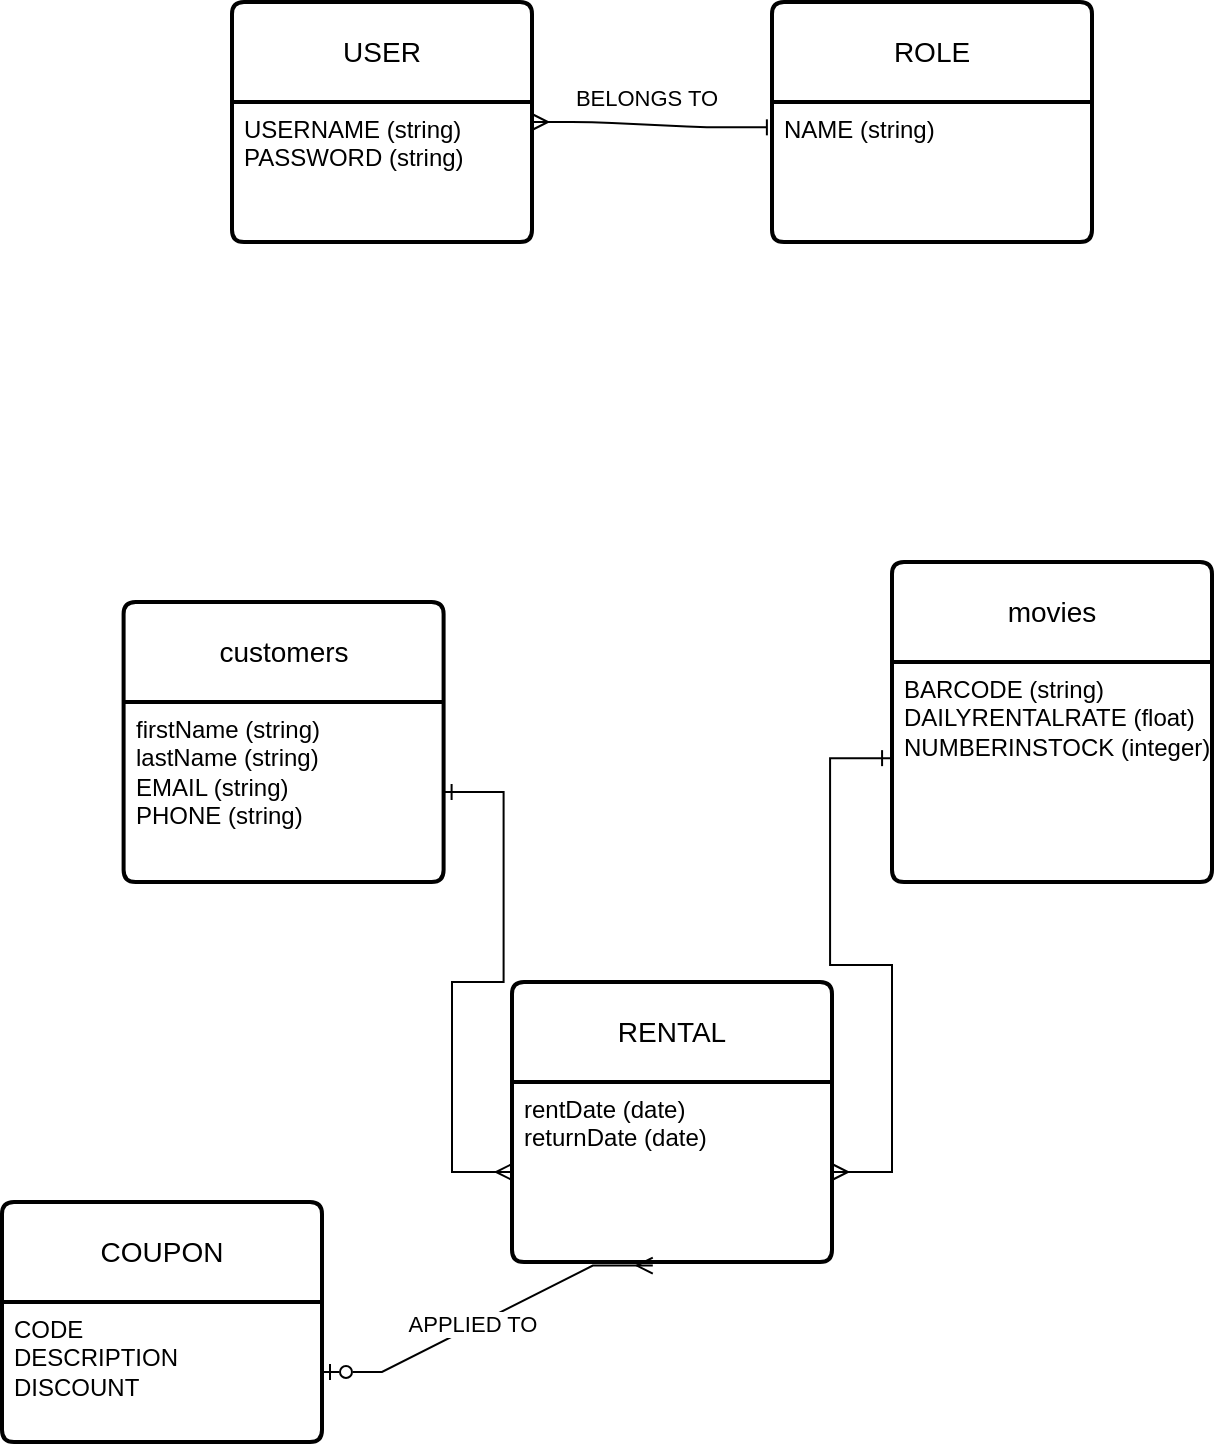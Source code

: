 <mxfile version="21.2.7" type="github">
  <diagram name="Page-1" id="SoxFYHsEhVS0l1IaFG-W">
    <mxGraphModel dx="724" dy="373" grid="1" gridSize="10" guides="1" tooltips="1" connect="1" arrows="1" fold="1" page="1" pageScale="1" pageWidth="850" pageHeight="1100" math="0" shadow="0">
      <root>
        <mxCell id="0" />
        <mxCell id="1" parent="0" />
        <mxCell id="UO46lkFT1opD4jPYyzYx-1" value="customers" style="swimlane;childLayout=stackLayout;horizontal=1;startSize=50;horizontalStack=0;rounded=1;fontSize=14;fontStyle=0;strokeWidth=2;resizeParent=0;resizeLast=1;shadow=0;dashed=0;align=center;arcSize=4;whiteSpace=wrap;html=1;" vertex="1" parent="1">
          <mxGeometry x="145.8" y="560" width="160" height="140" as="geometry" />
        </mxCell>
        <mxCell id="UO46lkFT1opD4jPYyzYx-2" value="firstName (string)&lt;br&gt;lastName (string)&lt;br&gt;EMAIL (string)&lt;br&gt;PHONE (string)" style="align=left;strokeColor=none;fillColor=none;spacingLeft=4;fontSize=12;verticalAlign=top;resizable=0;rotatable=0;part=1;html=1;" vertex="1" parent="UO46lkFT1opD4jPYyzYx-1">
          <mxGeometry y="50" width="160" height="90" as="geometry" />
        </mxCell>
        <mxCell id="UO46lkFT1opD4jPYyzYx-3" value="movies" style="swimlane;childLayout=stackLayout;horizontal=1;startSize=50;horizontalStack=0;rounded=1;fontSize=14;fontStyle=0;strokeWidth=2;resizeParent=0;resizeLast=1;shadow=0;dashed=0;align=center;arcSize=4;whiteSpace=wrap;html=1;" vertex="1" parent="1">
          <mxGeometry x="530" y="540" width="160" height="160" as="geometry" />
        </mxCell>
        <mxCell id="UO46lkFT1opD4jPYyzYx-4" value="BARCODE (string)&lt;br&gt;DAILYRENTALRATE (float)&lt;br&gt;NUMBERINSTOCK (integer)" style="align=left;strokeColor=none;fillColor=none;spacingLeft=4;fontSize=12;verticalAlign=top;resizable=0;rotatable=0;part=1;html=1;" vertex="1" parent="UO46lkFT1opD4jPYyzYx-3">
          <mxGeometry y="50" width="160" height="110" as="geometry" />
        </mxCell>
        <mxCell id="UO46lkFT1opD4jPYyzYx-5" value="RENTAL" style="swimlane;childLayout=stackLayout;horizontal=1;startSize=50;horizontalStack=0;rounded=1;fontSize=14;fontStyle=0;strokeWidth=2;resizeParent=0;resizeLast=1;shadow=0;dashed=0;align=center;arcSize=4;whiteSpace=wrap;html=1;" vertex="1" parent="1">
          <mxGeometry x="340" y="750" width="160" height="140" as="geometry" />
        </mxCell>
        <mxCell id="UO46lkFT1opD4jPYyzYx-6" value="rentDate (date)&lt;br&gt;returnDate (date)" style="align=left;strokeColor=none;fillColor=none;spacingLeft=4;fontSize=12;verticalAlign=top;resizable=0;rotatable=0;part=1;html=1;" vertex="1" parent="UO46lkFT1opD4jPYyzYx-5">
          <mxGeometry y="50" width="160" height="90" as="geometry" />
        </mxCell>
        <mxCell id="UO46lkFT1opD4jPYyzYx-11" value="COUPON" style="swimlane;childLayout=stackLayout;horizontal=1;startSize=50;horizontalStack=0;rounded=1;fontSize=14;fontStyle=0;strokeWidth=2;resizeParent=0;resizeLast=1;shadow=0;dashed=0;align=center;arcSize=4;whiteSpace=wrap;html=1;" vertex="1" parent="1">
          <mxGeometry x="85" y="860" width="160" height="120" as="geometry" />
        </mxCell>
        <mxCell id="UO46lkFT1opD4jPYyzYx-12" value="CODE&lt;br&gt;DESCRIPTION&lt;br&gt;DISCOUNT" style="align=left;strokeColor=none;fillColor=none;spacingLeft=4;fontSize=12;verticalAlign=top;resizable=0;rotatable=0;part=1;html=1;" vertex="1" parent="UO46lkFT1opD4jPYyzYx-11">
          <mxGeometry y="50" width="160" height="70" as="geometry" />
        </mxCell>
        <mxCell id="UO46lkFT1opD4jPYyzYx-16" value="USER" style="swimlane;childLayout=stackLayout;horizontal=1;startSize=50;horizontalStack=0;rounded=1;fontSize=14;fontStyle=0;strokeWidth=2;resizeParent=0;resizeLast=1;shadow=0;dashed=0;align=center;arcSize=4;whiteSpace=wrap;html=1;" vertex="1" parent="1">
          <mxGeometry x="200" y="260" width="150" height="120" as="geometry" />
        </mxCell>
        <mxCell id="UO46lkFT1opD4jPYyzYx-17" value="USERNAME (string)&lt;br&gt;PASSWORD (string)" style="align=left;strokeColor=none;fillColor=none;spacingLeft=4;fontSize=12;verticalAlign=top;resizable=0;rotatable=0;part=1;html=1;" vertex="1" parent="UO46lkFT1opD4jPYyzYx-16">
          <mxGeometry y="50" width="150" height="70" as="geometry" />
        </mxCell>
        <mxCell id="UO46lkFT1opD4jPYyzYx-22" value="" style="edgeStyle=entityRelationEdgeStyle;fontSize=12;html=1;endArrow=ERone;startArrow=ERmany;rounded=0;entryX=-0.006;entryY=0.437;entryDx=0;entryDy=0;entryPerimeter=0;endFill=0;" edge="1" parent="1" source="UO46lkFT1opD4jPYyzYx-6" target="UO46lkFT1opD4jPYyzYx-4">
          <mxGeometry width="100" height="100" relative="1" as="geometry">
            <mxPoint x="505" y="860" as="sourcePoint" />
            <mxPoint x="525" y="627.5" as="targetPoint" />
          </mxGeometry>
        </mxCell>
        <mxCell id="UO46lkFT1opD4jPYyzYx-23" value="" style="edgeStyle=entityRelationEdgeStyle;fontSize=12;html=1;endArrow=ERone;startArrow=ERmany;rounded=0;startFill=0;endFill=0;" edge="1" parent="1" source="UO46lkFT1opD4jPYyzYx-6" target="UO46lkFT1opD4jPYyzYx-2">
          <mxGeometry width="100" height="100" relative="1" as="geometry">
            <mxPoint x="335" y="740" as="sourcePoint" />
            <mxPoint x="435" y="640" as="targetPoint" />
          </mxGeometry>
        </mxCell>
        <mxCell id="UO46lkFT1opD4jPYyzYx-24" value="" style="edgeStyle=entityRelationEdgeStyle;fontSize=12;html=1;endArrow=ERmany;startArrow=ERzeroToOne;rounded=0;entryX=0.44;entryY=1.02;entryDx=0;entryDy=0;entryPerimeter=0;endFill=0;startFill=0;" edge="1" parent="1" source="UO46lkFT1opD4jPYyzYx-12" target="UO46lkFT1opD4jPYyzYx-6">
          <mxGeometry width="100" height="100" relative="1" as="geometry">
            <mxPoint x="135" y="840" as="sourcePoint" />
            <mxPoint x="335" y="860" as="targetPoint" />
          </mxGeometry>
        </mxCell>
        <mxCell id="UO46lkFT1opD4jPYyzYx-25" value="APPLIED TO" style="edgeLabel;html=1;align=center;verticalAlign=middle;resizable=0;points=[];" vertex="1" connectable="0" parent="UO46lkFT1opD4jPYyzYx-24">
          <mxGeometry x="-0.093" y="1" relative="1" as="geometry">
            <mxPoint as="offset" />
          </mxGeometry>
        </mxCell>
        <mxCell id="UO46lkFT1opD4jPYyzYx-26" value="ROLE" style="swimlane;childLayout=stackLayout;horizontal=1;startSize=50;horizontalStack=0;rounded=1;fontSize=14;fontStyle=0;strokeWidth=2;resizeParent=0;resizeLast=1;shadow=0;dashed=0;align=center;arcSize=4;whiteSpace=wrap;html=1;" vertex="1" parent="1">
          <mxGeometry x="470" y="260" width="160" height="120" as="geometry" />
        </mxCell>
        <mxCell id="UO46lkFT1opD4jPYyzYx-27" value="NAME (string)" style="align=left;strokeColor=none;fillColor=none;spacingLeft=4;fontSize=12;verticalAlign=top;resizable=0;rotatable=0;part=1;html=1;" vertex="1" parent="UO46lkFT1opD4jPYyzYx-26">
          <mxGeometry y="50" width="160" height="70" as="geometry" />
        </mxCell>
        <mxCell id="UO46lkFT1opD4jPYyzYx-28" value="" style="edgeStyle=entityRelationEdgeStyle;fontSize=12;html=1;endArrow=baseDash;startArrow=ERmany;rounded=1;entryX=-0.016;entryY=0.181;entryDx=0;entryDy=0;entryPerimeter=0;endFill=0;" edge="1" parent="1" target="UO46lkFT1opD4jPYyzYx-27">
          <mxGeometry width="100" height="100" relative="1" as="geometry">
            <mxPoint x="350" y="320" as="sourcePoint" />
            <mxPoint x="470" y="200" as="targetPoint" />
          </mxGeometry>
        </mxCell>
        <mxCell id="UO46lkFT1opD4jPYyzYx-29" value="BELONGS TO" style="edgeLabel;html=1;align=center;verticalAlign=middle;resizable=0;points=[];" vertex="1" connectable="0" parent="UO46lkFT1opD4jPYyzYx-28">
          <mxGeometry x="-0.028" y="1" relative="1" as="geometry">
            <mxPoint y="-13" as="offset" />
          </mxGeometry>
        </mxCell>
      </root>
    </mxGraphModel>
  </diagram>
</mxfile>
